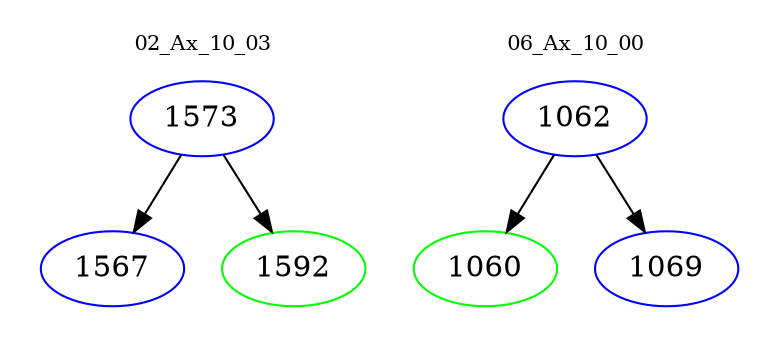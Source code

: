 digraph{
subgraph cluster_0 {
color = white
label = "02_Ax_10_03";
fontsize=10;
T0_1573 [label="1573", color="blue"]
T0_1573 -> T0_1567 [color="black"]
T0_1567 [label="1567", color="blue"]
T0_1573 -> T0_1592 [color="black"]
T0_1592 [label="1592", color="green"]
}
subgraph cluster_1 {
color = white
label = "06_Ax_10_00";
fontsize=10;
T1_1062 [label="1062", color="blue"]
T1_1062 -> T1_1060 [color="black"]
T1_1060 [label="1060", color="green"]
T1_1062 -> T1_1069 [color="black"]
T1_1069 [label="1069", color="blue"]
}
}
